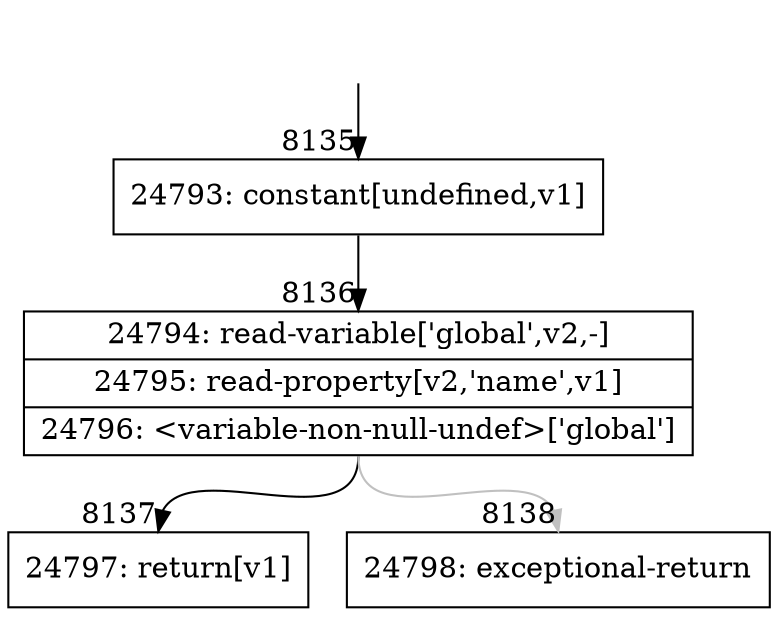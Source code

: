 digraph {
rankdir="TD"
BB_entry460[shape=none,label=""];
BB_entry460 -> BB8135 [tailport=s, headport=n, headlabel="    8135"]
BB8135 [shape=record label="{24793: constant[undefined,v1]}" ] 
BB8135 -> BB8136 [tailport=s, headport=n, headlabel="      8136"]
BB8136 [shape=record label="{24794: read-variable['global',v2,-]|24795: read-property[v2,'name',v1]|24796: \<variable-non-null-undef\>['global']}" ] 
BB8136 -> BB8137 [tailport=s, headport=n, headlabel="      8137"]
BB8136 -> BB8138 [tailport=s, headport=n, color=gray, headlabel="      8138"]
BB8137 [shape=record label="{24797: return[v1]}" ] 
BB8138 [shape=record label="{24798: exceptional-return}" ] 
//#$~ 7512
}
